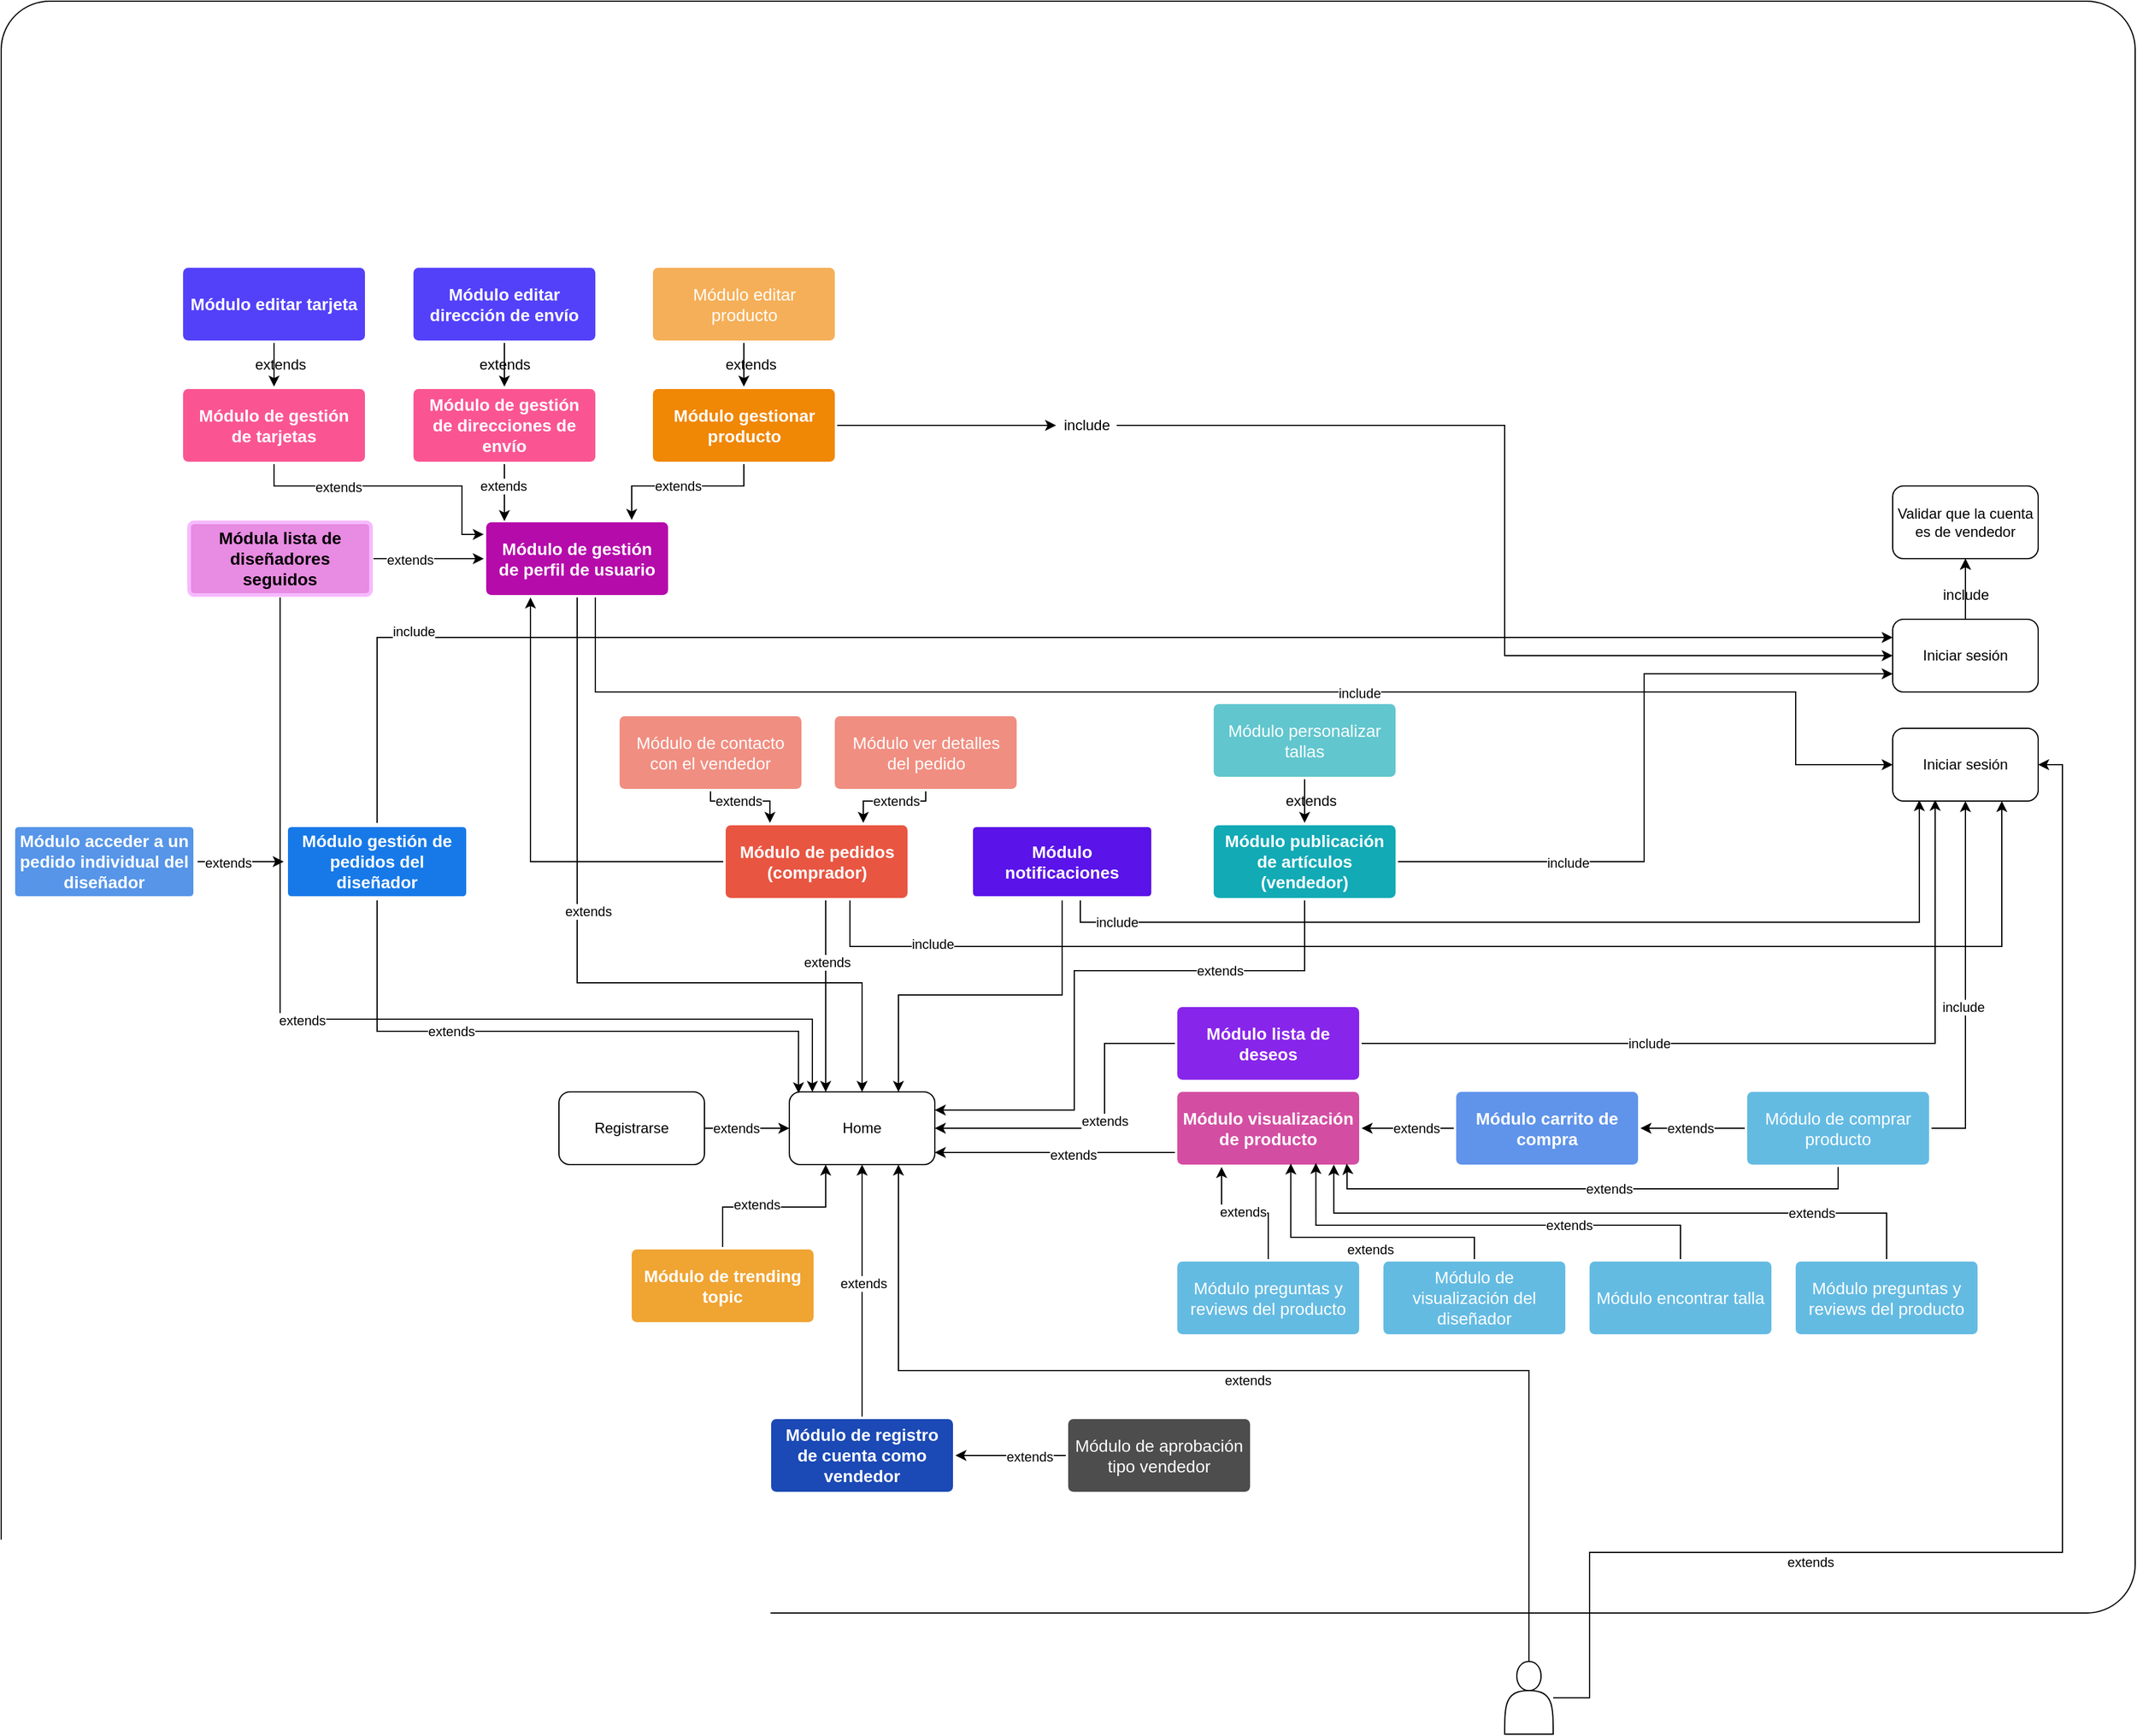 <mxfile version="13.7.9" type="device"><diagram id="KOTMqQdpX7N5FXZXLiRJ" name="Página-1"><mxGraphModel dx="3197" dy="2552" grid="1" gridSize="10" guides="1" tooltips="1" connect="1" arrows="1" fold="1" page="1" pageScale="1" pageWidth="827" pageHeight="1169" math="0" shadow="0"><root><mxCell id="0"/><mxCell id="1" parent="0"/><mxCell id="3o5AmfP7YEjMnRkYlP_q-290" value="" style="rounded=1;whiteSpace=wrap;html=1;fillColor=none;arcSize=3;" vertex="1" parent="1"><mxGeometry x="-340" y="-320" width="1760" height="1330" as="geometry"/></mxCell><mxCell id="3o5AmfP7YEjMnRkYlP_q-292" style="edgeStyle=orthogonalEdgeStyle;rounded=0;orthogonalLoop=1;jettySize=auto;html=1;entryX=0.75;entryY=1;entryDx=0;entryDy=0;" edge="1" parent="1" source="3o5AmfP7YEjMnRkYlP_q-1" target="3o5AmfP7YEjMnRkYlP_q-136"><mxGeometry relative="1" as="geometry"><Array as="points"><mxPoint x="920" y="810"/><mxPoint x="400" y="810"/></Array></mxGeometry></mxCell><mxCell id="3o5AmfP7YEjMnRkYlP_q-293" value="extends" style="edgeLabel;html=1;align=center;verticalAlign=middle;resizable=0;points=[];" vertex="1" connectable="0" parent="3o5AmfP7YEjMnRkYlP_q-292"><mxGeometry x="0.015" y="8" relative="1" as="geometry"><mxPoint as="offset"/></mxGeometry></mxCell><mxCell id="3o5AmfP7YEjMnRkYlP_q-294" style="edgeStyle=orthogonalEdgeStyle;rounded=0;orthogonalLoop=1;jettySize=auto;html=1;entryX=1;entryY=0.5;entryDx=0;entryDy=0;" edge="1" parent="1" source="3o5AmfP7YEjMnRkYlP_q-1" target="3o5AmfP7YEjMnRkYlP_q-148"><mxGeometry relative="1" as="geometry"><Array as="points"><mxPoint x="970" y="1080"/><mxPoint x="970" y="960"/><mxPoint x="1360" y="960"/><mxPoint x="1360" y="310"/></Array></mxGeometry></mxCell><mxCell id="3o5AmfP7YEjMnRkYlP_q-295" value="extends" style="edgeLabel;html=1;align=center;verticalAlign=middle;resizable=0;points=[];" vertex="1" connectable="0" parent="3o5AmfP7YEjMnRkYlP_q-294"><mxGeometry x="-0.451" y="-8" relative="1" as="geometry"><mxPoint as="offset"/></mxGeometry></mxCell><mxCell id="3o5AmfP7YEjMnRkYlP_q-1" value="" style="shape=actor;whiteSpace=wrap;html=1;" vertex="1" parent="1"><mxGeometry x="900" y="1050" width="40" height="60" as="geometry"/></mxCell><mxCell id="3o5AmfP7YEjMnRkYlP_q-136" value="Home" style="rounded=1;whiteSpace=wrap;html=1;" vertex="1" parent="1"><mxGeometry x="310" y="580" width="120" height="60" as="geometry"/></mxCell><mxCell id="3o5AmfP7YEjMnRkYlP_q-167" style="edgeStyle=orthogonalEdgeStyle;rounded=0;orthogonalLoop=1;jettySize=auto;html=1;" edge="1" parent="1" source="3o5AmfP7YEjMnRkYlP_q-138" target="3o5AmfP7YEjMnRkYlP_q-136"><mxGeometry relative="1" as="geometry"><Array as="points"><mxPoint x="540" y="630"/><mxPoint x="540" y="630"/></Array></mxGeometry></mxCell><mxCell id="3o5AmfP7YEjMnRkYlP_q-168" value="extends" style="edgeLabel;html=1;align=center;verticalAlign=middle;resizable=0;points=[];" vertex="1" connectable="0" parent="3o5AmfP7YEjMnRkYlP_q-167"><mxGeometry x="-0.146" y="2" relative="1" as="geometry"><mxPoint as="offset"/></mxGeometry></mxCell><mxCell id="3o5AmfP7YEjMnRkYlP_q-138" value="Módulo visualización de producto" style="rounded=1;whiteSpace=wrap;html=1;shadow=0;labelBackgroundColor=none;strokeColor=none;strokeWidth=3;fillColor=#D34EA2;fontFamily=Helvetica;fontSize=14;fontColor=#FFFFFF;align=center;spacing=5;fontStyle=1;arcSize=7;perimeterSpacing=2;" vertex="1" parent="1"><mxGeometry x="630" y="580" width="150" height="60" as="geometry"/></mxCell><mxCell id="3o5AmfP7YEjMnRkYlP_q-142" style="edgeStyle=orthogonalEdgeStyle;rounded=0;orthogonalLoop=1;jettySize=auto;html=1;entryX=1;entryY=0.5;entryDx=0;entryDy=0;" edge="1" parent="1" source="3o5AmfP7YEjMnRkYlP_q-139" target="3o5AmfP7YEjMnRkYlP_q-138"><mxGeometry relative="1" as="geometry"/></mxCell><mxCell id="3o5AmfP7YEjMnRkYlP_q-143" value="extends" style="edgeLabel;html=1;align=center;verticalAlign=middle;resizable=0;points=[];" vertex="1" connectable="0" parent="3o5AmfP7YEjMnRkYlP_q-142"><mxGeometry x="-0.29" y="-1" relative="1" as="geometry"><mxPoint x="-4.33" y="1" as="offset"/></mxGeometry></mxCell><mxCell id="3o5AmfP7YEjMnRkYlP_q-139" value="Módulo carrito de compra" style="rounded=1;whiteSpace=wrap;html=1;shadow=0;labelBackgroundColor=none;strokeColor=none;strokeWidth=3;fillColor=#6094ea;fontFamily=Helvetica;fontSize=14;fontColor=#FFFFFF;align=center;spacing=5;fontStyle=1;arcSize=7;perimeterSpacing=2;" vertex="1" parent="1"><mxGeometry x="860" y="580" width="150" height="60" as="geometry"/></mxCell><mxCell id="3o5AmfP7YEjMnRkYlP_q-145" value="" style="edgeStyle=orthogonalEdgeStyle;rounded=0;orthogonalLoop=1;jettySize=auto;html=1;" edge="1" parent="1" source="3o5AmfP7YEjMnRkYlP_q-144" target="3o5AmfP7YEjMnRkYlP_q-139"><mxGeometry relative="1" as="geometry"/></mxCell><mxCell id="3o5AmfP7YEjMnRkYlP_q-146" value="extends" style="edgeLabel;html=1;align=center;verticalAlign=middle;resizable=0;points=[];" vertex="1" connectable="0" parent="3o5AmfP7YEjMnRkYlP_q-145"><mxGeometry x="-0.167" y="1" relative="1" as="geometry"><mxPoint x="-9.67" y="-1" as="offset"/></mxGeometry></mxCell><mxCell id="3o5AmfP7YEjMnRkYlP_q-150" style="edgeStyle=orthogonalEdgeStyle;rounded=0;orthogonalLoop=1;jettySize=auto;html=1;entryX=0.5;entryY=1;entryDx=0;entryDy=0;" edge="1" parent="1" source="3o5AmfP7YEjMnRkYlP_q-144" target="3o5AmfP7YEjMnRkYlP_q-148"><mxGeometry relative="1" as="geometry"><Array as="points"><mxPoint x="1280" y="610"/></Array></mxGeometry></mxCell><mxCell id="3o5AmfP7YEjMnRkYlP_q-151" value="include" style="edgeLabel;html=1;align=center;verticalAlign=middle;resizable=0;points=[];" vertex="1" connectable="0" parent="3o5AmfP7YEjMnRkYlP_q-150"><mxGeometry x="-0.139" y="2" relative="1" as="geometry"><mxPoint as="offset"/></mxGeometry></mxCell><mxCell id="3o5AmfP7YEjMnRkYlP_q-206" style="edgeStyle=orthogonalEdgeStyle;rounded=0;orthogonalLoop=1;jettySize=auto;html=1;entryX=0.92;entryY=0.956;entryDx=0;entryDy=0;entryPerimeter=0;" edge="1" parent="1" source="3o5AmfP7YEjMnRkYlP_q-144" target="3o5AmfP7YEjMnRkYlP_q-138"><mxGeometry relative="1" as="geometry"><mxPoint x="770" y="642" as="targetPoint"/><Array as="points"><mxPoint x="1175" y="660"/><mxPoint x="770" y="660"/><mxPoint x="770" y="642"/><mxPoint x="770" y="642"/></Array></mxGeometry></mxCell><mxCell id="3o5AmfP7YEjMnRkYlP_q-208" value="extends" style="edgeLabel;html=1;align=center;verticalAlign=middle;resizable=0;points=[];" vertex="1" connectable="0" parent="3o5AmfP7YEjMnRkYlP_q-206"><mxGeometry x="-0.068" relative="1" as="geometry"><mxPoint as="offset"/></mxGeometry></mxCell><mxCell id="3o5AmfP7YEjMnRkYlP_q-144" value="Módulo de comprar producto" style="rounded=1;whiteSpace=wrap;html=1;shadow=0;labelBackgroundColor=none;strokeColor=none;strokeWidth=3;fillColor=#64bbe2;fontFamily=Helvetica;fontSize=14;fontColor=#FFFFFF;align=center;spacing=5;arcSize=7;perimeterSpacing=2;" vertex="1" parent="1"><mxGeometry x="1100" y="580" width="150" height="60" as="geometry"/></mxCell><mxCell id="3o5AmfP7YEjMnRkYlP_q-148" value="Iniciar sesión" style="rounded=1;whiteSpace=wrap;html=1;" vertex="1" parent="1"><mxGeometry x="1220" y="280" width="120" height="60" as="geometry"/></mxCell><mxCell id="3o5AmfP7YEjMnRkYlP_q-169" style="edgeStyle=orthogonalEdgeStyle;rounded=0;orthogonalLoop=1;jettySize=auto;html=1;entryX=1;entryY=0.5;entryDx=0;entryDy=0;" edge="1" parent="1" source="3o5AmfP7YEjMnRkYlP_q-166" target="3o5AmfP7YEjMnRkYlP_q-136"><mxGeometry relative="1" as="geometry"><Array as="points"><mxPoint x="570" y="540"/><mxPoint x="570" y="610"/></Array></mxGeometry></mxCell><mxCell id="3o5AmfP7YEjMnRkYlP_q-170" value="extends" style="edgeLabel;html=1;align=center;verticalAlign=middle;resizable=0;points=[];" vertex="1" connectable="0" parent="3o5AmfP7YEjMnRkYlP_q-169"><mxGeometry x="-0.089" relative="1" as="geometry"><mxPoint as="offset"/></mxGeometry></mxCell><mxCell id="3o5AmfP7YEjMnRkYlP_q-172" style="edgeStyle=orthogonalEdgeStyle;rounded=0;orthogonalLoop=1;jettySize=auto;html=1;exitX=1;exitY=0.5;exitDx=0;exitDy=0;entryX=0.292;entryY=0.983;entryDx=0;entryDy=0;entryPerimeter=0;" edge="1" parent="1" source="3o5AmfP7YEjMnRkYlP_q-166" target="3o5AmfP7YEjMnRkYlP_q-148"><mxGeometry relative="1" as="geometry"><mxPoint x="1145" y="350" as="targetPoint"/><Array as="points"><mxPoint x="1255" y="540"/></Array></mxGeometry></mxCell><mxCell id="3o5AmfP7YEjMnRkYlP_q-173" value="include" style="edgeLabel;html=1;align=center;verticalAlign=middle;resizable=0;points=[];" vertex="1" connectable="0" parent="3o5AmfP7YEjMnRkYlP_q-172"><mxGeometry x="-0.258" y="37" relative="1" as="geometry"><mxPoint x="-12.83" y="37" as="offset"/></mxGeometry></mxCell><mxCell id="3o5AmfP7YEjMnRkYlP_q-166" value="Módulo lista de deseos" style="rounded=1;whiteSpace=wrap;html=1;shadow=0;labelBackgroundColor=none;strokeColor=none;strokeWidth=3;fillColor=#8825EA;fontFamily=Helvetica;fontSize=14;fontColor=#FFFFFF;align=center;spacing=5;fontStyle=1;arcSize=7;perimeterSpacing=2;" vertex="1" parent="1"><mxGeometry x="630" y="510" width="150" height="60" as="geometry"/></mxCell><mxCell id="3o5AmfP7YEjMnRkYlP_q-227" style="edgeStyle=orthogonalEdgeStyle;rounded=0;orthogonalLoop=1;jettySize=auto;html=1;entryX=0;entryY=0.5;entryDx=0;entryDy=0;" edge="1" parent="1" source="3o5AmfP7YEjMnRkYlP_q-175" target="3o5AmfP7YEjMnRkYlP_q-148"><mxGeometry relative="1" as="geometry"><mxPoint x="1220" y="360" as="targetPoint"/><Array as="points"><mxPoint x="150" y="250"/><mxPoint x="1140" y="250"/><mxPoint x="1140" y="310"/></Array></mxGeometry></mxCell><mxCell id="3o5AmfP7YEjMnRkYlP_q-228" value="include" style="edgeLabel;html=1;align=center;verticalAlign=middle;resizable=0;points=[];" vertex="1" connectable="0" parent="3o5AmfP7YEjMnRkYlP_q-227"><mxGeometry x="0.173" y="-1" relative="1" as="geometry"><mxPoint x="-1" as="offset"/></mxGeometry></mxCell><mxCell id="3o5AmfP7YEjMnRkYlP_q-242" style="edgeStyle=orthogonalEdgeStyle;rounded=0;orthogonalLoop=1;jettySize=auto;html=1;entryX=0.5;entryY=0;entryDx=0;entryDy=0;" edge="1" parent="1" source="3o5AmfP7YEjMnRkYlP_q-175" target="3o5AmfP7YEjMnRkYlP_q-136"><mxGeometry relative="1" as="geometry"><mxPoint x="135" y="540" as="targetPoint"/><Array as="points"><mxPoint x="135" y="490"/><mxPoint x="370" y="490"/></Array></mxGeometry></mxCell><mxCell id="3o5AmfP7YEjMnRkYlP_q-243" value="extends" style="edgeLabel;html=1;align=center;verticalAlign=middle;resizable=0;points=[];" vertex="1" connectable="0" parent="3o5AmfP7YEjMnRkYlP_q-242"><mxGeometry x="0.015" y="59" relative="1" as="geometry"><mxPoint as="offset"/></mxGeometry></mxCell><mxCell id="3o5AmfP7YEjMnRkYlP_q-175" value="Módulo de gestión de perfil de usuario" style="rounded=1;whiteSpace=wrap;html=1;shadow=0;labelBackgroundColor=none;strokeColor=none;strokeWidth=3;fillColor=#B50BAA;fontFamily=Helvetica;fontSize=14;fontColor=#FFFFFF;align=center;spacing=5;fontStyle=1;arcSize=7;perimeterSpacing=2;" vertex="1" parent="1"><mxGeometry x="60" y="110" width="150" height="60" as="geometry"/></mxCell><mxCell id="3o5AmfP7YEjMnRkYlP_q-182" style="edgeStyle=orthogonalEdgeStyle;rounded=0;orthogonalLoop=1;jettySize=auto;html=1;entryX=0;entryY=0.187;entryDx=0;entryDy=0;entryPerimeter=0;" edge="1" parent="1" source="3o5AmfP7YEjMnRkYlP_q-178" target="3o5AmfP7YEjMnRkYlP_q-175"><mxGeometry relative="1" as="geometry"><mxPoint x="40" y="140" as="targetPoint"/><Array as="points"><mxPoint x="-115" y="80"/><mxPoint x="40" y="80"/><mxPoint x="40" y="120"/></Array></mxGeometry></mxCell><mxCell id="3o5AmfP7YEjMnRkYlP_q-183" value="extends" style="edgeLabel;html=1;align=center;verticalAlign=middle;resizable=0;points=[];" vertex="1" connectable="0" parent="3o5AmfP7YEjMnRkYlP_q-182"><mxGeometry x="-0.58" y="21" relative="1" as="geometry"><mxPoint x="22" y="22" as="offset"/></mxGeometry></mxCell><mxCell id="3o5AmfP7YEjMnRkYlP_q-178" value="Módulo de gestión de tarjetas" style="rounded=1;whiteSpace=wrap;html=1;shadow=0;labelBackgroundColor=none;strokeColor=none;strokeWidth=3;fillColor=#FA5592;fontFamily=Helvetica;fontSize=14;fontColor=#FFFFFF;align=center;spacing=5;fontStyle=1;arcSize=7;perimeterSpacing=2;" vertex="1" parent="1"><mxGeometry x="-190" width="150" height="60" as="geometry"/></mxCell><mxCell id="3o5AmfP7YEjMnRkYlP_q-181" style="edgeStyle=orthogonalEdgeStyle;rounded=0;orthogonalLoop=1;jettySize=auto;html=1;" edge="1" parent="1" source="3o5AmfP7YEjMnRkYlP_q-179"><mxGeometry relative="1" as="geometry"><mxPoint x="75" y="109" as="targetPoint"/></mxGeometry></mxCell><mxCell id="3o5AmfP7YEjMnRkYlP_q-184" value="extends" style="edgeLabel;html=1;align=center;verticalAlign=middle;resizable=0;points=[];" vertex="1" connectable="0" parent="3o5AmfP7YEjMnRkYlP_q-181"><mxGeometry x="-0.267" y="-1" relative="1" as="geometry"><mxPoint as="offset"/></mxGeometry></mxCell><mxCell id="3o5AmfP7YEjMnRkYlP_q-179" value="Módulo de gestión de direcciones de envío" style="rounded=1;whiteSpace=wrap;html=1;shadow=0;labelBackgroundColor=none;strokeColor=none;strokeWidth=3;fillColor=#FA5592;fontFamily=Helvetica;fontSize=14;fontColor=#FFFFFF;align=center;spacing=5;fontStyle=1;arcSize=7;perimeterSpacing=2;" vertex="1" parent="1"><mxGeometry width="150" height="60" as="geometry"/></mxCell><mxCell id="3o5AmfP7YEjMnRkYlP_q-187" style="edgeStyle=orthogonalEdgeStyle;rounded=0;orthogonalLoop=1;jettySize=auto;html=1;entryX=0.5;entryY=0;entryDx=0;entryDy=0;" edge="1" parent="1" source="3o5AmfP7YEjMnRkYlP_q-185" target="3o5AmfP7YEjMnRkYlP_q-178"><mxGeometry relative="1" as="geometry"/></mxCell><mxCell id="3o5AmfP7YEjMnRkYlP_q-185" value="Módulo editar tarjeta" style="rounded=1;whiteSpace=wrap;html=1;shadow=0;labelBackgroundColor=none;strokeColor=none;strokeWidth=3;fillColor=#5341FA;fontFamily=Helvetica;fontSize=14;fontColor=#FFFFFF;align=center;spacing=5;fontStyle=1;arcSize=7;perimeterSpacing=2;" vertex="1" parent="1"><mxGeometry x="-190" y="-100" width="150" height="60" as="geometry"/></mxCell><mxCell id="3o5AmfP7YEjMnRkYlP_q-188" style="edgeStyle=orthogonalEdgeStyle;rounded=0;orthogonalLoop=1;jettySize=auto;html=1;" edge="1" parent="1" source="3o5AmfP7YEjMnRkYlP_q-186" target="3o5AmfP7YEjMnRkYlP_q-179"><mxGeometry relative="1" as="geometry"/></mxCell><mxCell id="3o5AmfP7YEjMnRkYlP_q-186" value="Módulo editar dirección de envío" style="rounded=1;whiteSpace=wrap;html=1;shadow=0;labelBackgroundColor=none;strokeColor=none;strokeWidth=3;fillColor=#5341FA;fontFamily=Helvetica;fontSize=14;fontColor=#FFFFFF;align=center;spacing=5;fontStyle=1;arcSize=7;perimeterSpacing=2;" vertex="1" parent="1"><mxGeometry y="-100" width="150" height="60" as="geometry"/></mxCell><mxCell id="3o5AmfP7YEjMnRkYlP_q-189" value="extends" style="text;html=1;align=center;verticalAlign=middle;resizable=0;points=[];autosize=1;" vertex="1" parent="1"><mxGeometry x="-140" y="-30" width="60" height="20" as="geometry"/></mxCell><mxCell id="3o5AmfP7YEjMnRkYlP_q-190" value="extends" style="text;html=1;align=center;verticalAlign=middle;resizable=0;points=[];autosize=1;" vertex="1" parent="1"><mxGeometry x="45" y="-30" width="60" height="20" as="geometry"/></mxCell><mxCell id="3o5AmfP7YEjMnRkYlP_q-192" style="edgeStyle=orthogonalEdgeStyle;rounded=0;orthogonalLoop=1;jettySize=auto;html=1;exitX=0.5;exitY=1;exitDx=0;exitDy=0;" edge="1" parent="1" source="3o5AmfP7YEjMnRkYlP_q-191"><mxGeometry relative="1" as="geometry"><mxPoint x="270" y="80" as="sourcePoint"/><mxPoint x="180" y="108" as="targetPoint"/><Array as="points"><mxPoint x="273" y="80"/><mxPoint x="180" y="80"/></Array></mxGeometry></mxCell><mxCell id="3o5AmfP7YEjMnRkYlP_q-193" value="extends" style="edgeLabel;html=1;align=center;verticalAlign=middle;resizable=0;points=[];" vertex="1" connectable="0" parent="3o5AmfP7YEjMnRkYlP_q-192"><mxGeometry x="0.056" relative="1" as="geometry"><mxPoint as="offset"/></mxGeometry></mxCell><mxCell id="3o5AmfP7YEjMnRkYlP_q-202" style="edgeStyle=orthogonalEdgeStyle;rounded=0;orthogonalLoop=1;jettySize=auto;html=1;entryX=0;entryY=0.5;entryDx=0;entryDy=0;" edge="1" parent="1" source="3o5AmfP7YEjMnRkYlP_q-203" target="3o5AmfP7YEjMnRkYlP_q-197"><mxGeometry relative="1" as="geometry"/></mxCell><mxCell id="3o5AmfP7YEjMnRkYlP_q-191" value="Módulo gestionar producto" style="rounded=1;whiteSpace=wrap;html=1;shadow=0;labelBackgroundColor=none;strokeColor=none;strokeWidth=3;fillColor=#F08705;fontFamily=Helvetica;fontSize=14;fontColor=#FFFFFF;align=center;spacing=5;fontStyle=1;arcSize=7;perimeterSpacing=2;" vertex="1" parent="1"><mxGeometry x="197.5" width="150" height="60" as="geometry"/></mxCell><mxCell id="3o5AmfP7YEjMnRkYlP_q-195" style="edgeStyle=orthogonalEdgeStyle;rounded=0;orthogonalLoop=1;jettySize=auto;html=1;entryX=0.5;entryY=0;entryDx=0;entryDy=0;" edge="1" parent="1" source="3o5AmfP7YEjMnRkYlP_q-194" target="3o5AmfP7YEjMnRkYlP_q-191"><mxGeometry relative="1" as="geometry"><Array as="points"><mxPoint x="272.5" y="-30"/><mxPoint x="272.5" y="-30"/></Array></mxGeometry></mxCell><mxCell id="3o5AmfP7YEjMnRkYlP_q-194" value="Módulo editar producto" style="rounded=1;whiteSpace=wrap;html=1;shadow=0;labelBackgroundColor=none;strokeColor=none;strokeWidth=3;fillColor=#f5af58;fontFamily=Helvetica;fontSize=14;fontColor=#FFFFFF;align=center;spacing=5;arcSize=7;perimeterSpacing=2;" vertex="1" parent="1"><mxGeometry x="197.5" y="-100" width="150" height="60" as="geometry"/></mxCell><mxCell id="3o5AmfP7YEjMnRkYlP_q-196" value="extends" style="text;html=1;align=center;verticalAlign=middle;resizable=0;points=[];autosize=1;" vertex="1" parent="1"><mxGeometry x="247.5" y="-30" width="60" height="20" as="geometry"/></mxCell><mxCell id="3o5AmfP7YEjMnRkYlP_q-199" value="" style="edgeStyle=orthogonalEdgeStyle;rounded=0;orthogonalLoop=1;jettySize=auto;html=1;" edge="1" parent="1" source="3o5AmfP7YEjMnRkYlP_q-197" target="3o5AmfP7YEjMnRkYlP_q-198"><mxGeometry relative="1" as="geometry"/></mxCell><mxCell id="3o5AmfP7YEjMnRkYlP_q-200" value="" style="edgeStyle=orthogonalEdgeStyle;rounded=0;orthogonalLoop=1;jettySize=auto;html=1;" edge="1" parent="1" source="3o5AmfP7YEjMnRkYlP_q-197" target="3o5AmfP7YEjMnRkYlP_q-198"><mxGeometry relative="1" as="geometry"/></mxCell><mxCell id="3o5AmfP7YEjMnRkYlP_q-197" value="Iniciar sesión" style="rounded=1;whiteSpace=wrap;html=1;" vertex="1" parent="1"><mxGeometry x="1220" y="190" width="120" height="60" as="geometry"/></mxCell><mxCell id="3o5AmfP7YEjMnRkYlP_q-198" value="Validar que la cuenta es de vendedor" style="whiteSpace=wrap;html=1;rounded=1;" vertex="1" parent="1"><mxGeometry x="1220" y="80" width="120" height="60" as="geometry"/></mxCell><mxCell id="3o5AmfP7YEjMnRkYlP_q-201" value="include" style="text;html=1;align=center;verticalAlign=middle;resizable=0;points=[];autosize=1;" vertex="1" parent="1"><mxGeometry x="1255" y="160" width="50" height="20" as="geometry"/></mxCell><mxCell id="3o5AmfP7YEjMnRkYlP_q-212" style="edgeStyle=orthogonalEdgeStyle;rounded=0;orthogonalLoop=1;jettySize=auto;html=1;entryX=0.621;entryY=0.956;entryDx=0;entryDy=0;entryPerimeter=0;" edge="1" parent="1" source="3o5AmfP7YEjMnRkYlP_q-204" target="3o5AmfP7YEjMnRkYlP_q-138"><mxGeometry relative="1" as="geometry"><Array as="points"><mxPoint x="875" y="700"/><mxPoint x="724" y="700"/></Array></mxGeometry></mxCell><mxCell id="3o5AmfP7YEjMnRkYlP_q-204" value="Módulo de visualización del diseñador" style="rounded=1;whiteSpace=wrap;html=1;shadow=0;labelBackgroundColor=none;strokeColor=none;strokeWidth=3;fillColor=#64bbe2;fontFamily=Helvetica;fontSize=14;fontColor=#FFFFFF;align=center;spacing=5;arcSize=7;perimeterSpacing=2;" vertex="1" parent="1"><mxGeometry x="800" y="720" width="150" height="60" as="geometry"/></mxCell><mxCell id="3o5AmfP7YEjMnRkYlP_q-213" value="" style="edgeStyle=orthogonalEdgeStyle;rounded=0;orthogonalLoop=1;jettySize=auto;html=1;entryX=0.755;entryY=0.948;entryDx=0;entryDy=0;entryPerimeter=0;" edge="1" parent="1" source="3o5AmfP7YEjMnRkYlP_q-209" target="3o5AmfP7YEjMnRkYlP_q-138"><mxGeometry relative="1" as="geometry"><Array as="points"><mxPoint x="1045" y="690"/><mxPoint x="744" y="690"/></Array></mxGeometry></mxCell><mxCell id="3o5AmfP7YEjMnRkYlP_q-217" value="extends" style="edgeLabel;html=1;align=center;verticalAlign=middle;resizable=0;points=[];" vertex="1" connectable="0" parent="3o5AmfP7YEjMnRkYlP_q-213"><mxGeometry x="0.522" y="1" relative="1" as="geometry"><mxPoint x="4.66" y="18.97" as="offset"/></mxGeometry></mxCell><mxCell id="3o5AmfP7YEjMnRkYlP_q-218" value="extends" style="edgeLabel;html=1;align=center;verticalAlign=middle;resizable=0;points=[];" vertex="1" connectable="0" parent="3o5AmfP7YEjMnRkYlP_q-213"><mxGeometry x="-0.369" relative="1" as="geometry"><mxPoint as="offset"/></mxGeometry></mxCell><mxCell id="3o5AmfP7YEjMnRkYlP_q-209" value="Módulo encontrar talla" style="rounded=1;whiteSpace=wrap;html=1;shadow=0;labelBackgroundColor=none;strokeColor=none;strokeWidth=3;fillColor=#64bbe2;fontFamily=Helvetica;fontSize=14;fontColor=#FFFFFF;align=center;spacing=5;arcSize=7;perimeterSpacing=2;" vertex="1" parent="1"><mxGeometry x="970" y="720" width="150" height="60" as="geometry"/></mxCell><mxCell id="3o5AmfP7YEjMnRkYlP_q-211" style="edgeStyle=orthogonalEdgeStyle;rounded=0;orthogonalLoop=1;jettySize=auto;html=1;entryX=0.25;entryY=1;entryDx=0;entryDy=0;" edge="1" parent="1" source="3o5AmfP7YEjMnRkYlP_q-210" target="3o5AmfP7YEjMnRkYlP_q-138"><mxGeometry relative="1" as="geometry"><Array as="points"><mxPoint x="705" y="680"/><mxPoint x="667" y="680"/></Array></mxGeometry></mxCell><mxCell id="3o5AmfP7YEjMnRkYlP_q-214" value="extends" style="edgeLabel;html=1;align=center;verticalAlign=middle;resizable=0;points=[];" vertex="1" connectable="0" parent="3o5AmfP7YEjMnRkYlP_q-211"><mxGeometry x="0.031" y="-1" relative="1" as="geometry"><mxPoint as="offset"/></mxGeometry></mxCell><mxCell id="3o5AmfP7YEjMnRkYlP_q-210" value="Módulo preguntas y reviews del producto" style="rounded=1;whiteSpace=wrap;html=1;shadow=0;labelBackgroundColor=none;strokeColor=none;strokeWidth=3;fillColor=#64bbe2;fontFamily=Helvetica;fontSize=14;fontColor=#FFFFFF;align=center;spacing=5;arcSize=7;perimeterSpacing=2;" vertex="1" parent="1"><mxGeometry x="630" y="720" width="150" height="60" as="geometry"/></mxCell><mxCell id="3o5AmfP7YEjMnRkYlP_q-220" style="edgeStyle=orthogonalEdgeStyle;rounded=0;orthogonalLoop=1;jettySize=auto;html=1;entryX=0.851;entryY=0.969;entryDx=0;entryDy=0;entryPerimeter=0;" edge="1" parent="1" source="3o5AmfP7YEjMnRkYlP_q-219" target="3o5AmfP7YEjMnRkYlP_q-138"><mxGeometry relative="1" as="geometry"><Array as="points"><mxPoint x="1215" y="680"/><mxPoint x="759" y="680"/></Array></mxGeometry></mxCell><mxCell id="3o5AmfP7YEjMnRkYlP_q-221" value="extends" style="edgeLabel;html=1;align=center;verticalAlign=middle;resizable=0;points=[];" vertex="1" connectable="0" parent="3o5AmfP7YEjMnRkYlP_q-220"><mxGeometry x="-0.623" relative="1" as="geometry"><mxPoint as="offset"/></mxGeometry></mxCell><mxCell id="3o5AmfP7YEjMnRkYlP_q-219" value="Módulo preguntas y reviews del producto" style="rounded=1;whiteSpace=wrap;html=1;shadow=0;labelBackgroundColor=none;strokeColor=none;strokeWidth=3;fillColor=#64bbe2;fontFamily=Helvetica;fontSize=14;fontColor=#FFFFFF;align=center;spacing=5;arcSize=7;perimeterSpacing=2;" vertex="1" parent="1"><mxGeometry x="1140" y="720" width="150" height="60" as="geometry"/></mxCell><mxCell id="3o5AmfP7YEjMnRkYlP_q-203" value="include" style="text;html=1;align=center;verticalAlign=middle;resizable=0;points=[];autosize=1;" vertex="1" parent="1"><mxGeometry x="530" y="20" width="50" height="20" as="geometry"/></mxCell><mxCell id="3o5AmfP7YEjMnRkYlP_q-226" style="edgeStyle=orthogonalEdgeStyle;rounded=0;orthogonalLoop=1;jettySize=auto;html=1;entryX=0;entryY=0.5;entryDx=0;entryDy=0;" edge="1" parent="1" source="3o5AmfP7YEjMnRkYlP_q-191" target="3o5AmfP7YEjMnRkYlP_q-203"><mxGeometry relative="1" as="geometry"><mxPoint x="349.5" y="30" as="sourcePoint"/><mxPoint x="1220" y="220" as="targetPoint"/></mxGeometry></mxCell><mxCell id="3o5AmfP7YEjMnRkYlP_q-265" style="edgeStyle=orthogonalEdgeStyle;rounded=0;orthogonalLoop=1;jettySize=auto;html=1;entryX=0.25;entryY=0;entryDx=0;entryDy=0;" edge="1" parent="1" source="3o5AmfP7YEjMnRkYlP_q-229" target="3o5AmfP7YEjMnRkYlP_q-136"><mxGeometry relative="1" as="geometry"><Array as="points"><mxPoint x="340" y="460"/><mxPoint x="340" y="460"/></Array></mxGeometry></mxCell><mxCell id="3o5AmfP7YEjMnRkYlP_q-289" value="extends" style="edgeLabel;html=1;align=center;verticalAlign=middle;resizable=0;points=[];" vertex="1" connectable="0" parent="3o5AmfP7YEjMnRkYlP_q-265"><mxGeometry x="-0.362" y="1" relative="1" as="geometry"><mxPoint as="offset"/></mxGeometry></mxCell><mxCell id="3o5AmfP7YEjMnRkYlP_q-270" style="edgeStyle=orthogonalEdgeStyle;rounded=0;orthogonalLoop=1;jettySize=auto;html=1;entryX=0.25;entryY=1;entryDx=0;entryDy=0;" edge="1" parent="1" source="3o5AmfP7YEjMnRkYlP_q-229" target="3o5AmfP7YEjMnRkYlP_q-175"><mxGeometry relative="1" as="geometry"/></mxCell><mxCell id="3o5AmfP7YEjMnRkYlP_q-271" style="edgeStyle=orthogonalEdgeStyle;rounded=0;orthogonalLoop=1;jettySize=auto;html=1;entryX=0.75;entryY=1;entryDx=0;entryDy=0;" edge="1" parent="1" source="3o5AmfP7YEjMnRkYlP_q-229" target="3o5AmfP7YEjMnRkYlP_q-148"><mxGeometry relative="1" as="geometry"><Array as="points"><mxPoint x="360" y="460"/><mxPoint x="1310" y="460"/></Array></mxGeometry></mxCell><mxCell id="3o5AmfP7YEjMnRkYlP_q-286" value="include" style="edgeLabel;html=1;align=center;verticalAlign=middle;resizable=0;points=[];" vertex="1" connectable="0" parent="3o5AmfP7YEjMnRkYlP_q-271"><mxGeometry x="-0.81" y="2" relative="1" as="geometry"><mxPoint as="offset"/></mxGeometry></mxCell><mxCell id="3o5AmfP7YEjMnRkYlP_q-229" value="Módulo de pedidos (comprador)" style="rounded=1;whiteSpace=wrap;html=1;shadow=0;labelBackgroundColor=none;strokeColor=none;strokeWidth=3;fillColor=#e85642;fontFamily=Helvetica;fontSize=14;fontColor=#FFFFFF;align=center;spacing=5;fontStyle=1;arcSize=7;perimeterSpacing=2;" vertex="1" parent="1"><mxGeometry x="257.5" y="360" width="150" height="60" as="geometry"/></mxCell><mxCell id="3o5AmfP7YEjMnRkYlP_q-233" style="edgeStyle=orthogonalEdgeStyle;rounded=0;orthogonalLoop=1;jettySize=auto;html=1;entryX=0.25;entryY=0;entryDx=0;entryDy=0;" edge="1" parent="1" source="3o5AmfP7YEjMnRkYlP_q-230" target="3o5AmfP7YEjMnRkYlP_q-229"><mxGeometry relative="1" as="geometry"><Array as="points"><mxPoint x="245.5" y="340"/><mxPoint x="294.5" y="340"/></Array></mxGeometry></mxCell><mxCell id="3o5AmfP7YEjMnRkYlP_q-234" value="extends" style="edgeLabel;html=1;align=center;verticalAlign=middle;resizable=0;points=[];" vertex="1" connectable="0" parent="3o5AmfP7YEjMnRkYlP_q-233"><mxGeometry x="-0.451" relative="1" as="geometry"><mxPoint x="10" as="offset"/></mxGeometry></mxCell><mxCell id="3o5AmfP7YEjMnRkYlP_q-230" value="Módulo de contacto con el vendedor" style="rounded=1;whiteSpace=wrap;html=1;shadow=0;labelBackgroundColor=none;strokeColor=none;strokeWidth=3;fillColor=#f08e81;fontFamily=Helvetica;fontSize=14;fontColor=#FFFFFF;align=center;spacing=5;fontStyle=0;arcSize=7;perimeterSpacing=2;" vertex="1" parent="1"><mxGeometry x="170" y="270" width="150" height="60" as="geometry"/></mxCell><mxCell id="3o5AmfP7YEjMnRkYlP_q-235" style="edgeStyle=orthogonalEdgeStyle;rounded=0;orthogonalLoop=1;jettySize=auto;html=1;entryX=0.75;entryY=0;entryDx=0;entryDy=0;" edge="1" parent="1" source="3o5AmfP7YEjMnRkYlP_q-231" target="3o5AmfP7YEjMnRkYlP_q-229"><mxGeometry relative="1" as="geometry"><Array as="points"><mxPoint x="422.5" y="340"/><mxPoint x="371.5" y="340"/></Array></mxGeometry></mxCell><mxCell id="3o5AmfP7YEjMnRkYlP_q-236" value="extends" style="edgeLabel;html=1;align=center;verticalAlign=middle;resizable=0;points=[];" vertex="1" connectable="0" parent="3o5AmfP7YEjMnRkYlP_q-235"><mxGeometry x="0.078" y="1" relative="1" as="geometry"><mxPoint x="8.9" y="-1" as="offset"/></mxGeometry></mxCell><mxCell id="3o5AmfP7YEjMnRkYlP_q-231" value="Módulo ver detalles del pedido" style="rounded=1;whiteSpace=wrap;html=1;shadow=0;labelBackgroundColor=none;strokeColor=none;strokeWidth=3;fillColor=#f08e81;fontFamily=Helvetica;fontSize=14;fontColor=#FFFFFF;align=center;spacing=5;fontStyle=0;arcSize=7;perimeterSpacing=2;" vertex="1" parent="1"><mxGeometry x="347.5" y="270" width="150" height="60" as="geometry"/></mxCell><mxCell id="3o5AmfP7YEjMnRkYlP_q-266" style="edgeStyle=orthogonalEdgeStyle;rounded=0;orthogonalLoop=1;jettySize=auto;html=1;entryX=0.75;entryY=0;entryDx=0;entryDy=0;" edge="1" parent="1" source="3o5AmfP7YEjMnRkYlP_q-237" target="3o5AmfP7YEjMnRkYlP_q-136"><mxGeometry relative="1" as="geometry"><Array as="points"><mxPoint x="535" y="500"/><mxPoint x="400" y="500"/></Array></mxGeometry></mxCell><mxCell id="3o5AmfP7YEjMnRkYlP_q-269" style="edgeStyle=orthogonalEdgeStyle;rounded=0;orthogonalLoop=1;jettySize=auto;html=1;entryX=0.183;entryY=0.988;entryDx=0;entryDy=0;entryPerimeter=0;" edge="1" parent="1" source="3o5AmfP7YEjMnRkYlP_q-237" target="3o5AmfP7YEjMnRkYlP_q-148"><mxGeometry relative="1" as="geometry"><Array as="points"><mxPoint x="550" y="440"/><mxPoint x="1242" y="440"/></Array></mxGeometry></mxCell><mxCell id="3o5AmfP7YEjMnRkYlP_q-287" value="include" style="edgeLabel;html=1;align=center;verticalAlign=middle;resizable=0;points=[];" vertex="1" connectable="0" parent="3o5AmfP7YEjMnRkYlP_q-269"><mxGeometry x="-0.911" relative="1" as="geometry"><mxPoint x="12" as="offset"/></mxGeometry></mxCell><mxCell id="3o5AmfP7YEjMnRkYlP_q-237" value="Módulo notificaciones" style="rounded=1;whiteSpace=wrap;html=1;shadow=0;labelBackgroundColor=none;strokeColor=#FFFFFF;strokeWidth=3;fillColor=#5A13E8;fontFamily=Helvetica;fontSize=14;fontColor=#FFFFFF;align=center;spacing=5;fontStyle=1;arcSize=7;perimeterSpacing=2;" vertex="1" parent="1"><mxGeometry x="460" y="360" width="150" height="60" as="geometry"/></mxCell><mxCell id="3o5AmfP7YEjMnRkYlP_q-267" style="edgeStyle=orthogonalEdgeStyle;rounded=0;orthogonalLoop=1;jettySize=auto;html=1;entryX=1;entryY=0.25;entryDx=0;entryDy=0;" edge="1" parent="1" source="3o5AmfP7YEjMnRkYlP_q-238" target="3o5AmfP7YEjMnRkYlP_q-136"><mxGeometry relative="1" as="geometry"><Array as="points"><mxPoint x="735" y="480"/><mxPoint x="545" y="480"/><mxPoint x="545" y="595"/></Array></mxGeometry></mxCell><mxCell id="3o5AmfP7YEjMnRkYlP_q-288" value="extends" style="edgeLabel;html=1;align=center;verticalAlign=middle;resizable=0;points=[];" vertex="1" connectable="0" parent="3o5AmfP7YEjMnRkYlP_q-267"><mxGeometry x="-0.675" y="-50" relative="1" as="geometry"><mxPoint x="-51" y="50" as="offset"/></mxGeometry></mxCell><mxCell id="3o5AmfP7YEjMnRkYlP_q-268" style="edgeStyle=orthogonalEdgeStyle;rounded=0;orthogonalLoop=1;jettySize=auto;html=1;entryX=0;entryY=0.75;entryDx=0;entryDy=0;" edge="1" parent="1" source="3o5AmfP7YEjMnRkYlP_q-238" target="3o5AmfP7YEjMnRkYlP_q-197"><mxGeometry relative="1" as="geometry"><Array as="points"><mxPoint x="1015" y="390"/><mxPoint x="1015" y="235"/></Array></mxGeometry></mxCell><mxCell id="3o5AmfP7YEjMnRkYlP_q-281" value="include" style="edgeLabel;html=1;align=center;verticalAlign=middle;resizable=0;points=[];" vertex="1" connectable="0" parent="3o5AmfP7YEjMnRkYlP_q-268"><mxGeometry x="-0.503" y="-1" relative="1" as="geometry"><mxPoint as="offset"/></mxGeometry></mxCell><mxCell id="3o5AmfP7YEjMnRkYlP_q-238" value="Módulo publicación de artículos&lt;br&gt;(vendedor)" style="rounded=1;whiteSpace=wrap;html=1;shadow=0;labelBackgroundColor=none;strokeColor=none;strokeWidth=3;fillColor=#12aab5;fontFamily=Helvetica;fontSize=14;fontColor=#FFFFFF;align=center;spacing=5;fontStyle=1;arcSize=7;perimeterSpacing=2;" vertex="1" parent="1"><mxGeometry x="660" y="360" width="150" height="60" as="geometry"/></mxCell><mxCell id="3o5AmfP7YEjMnRkYlP_q-240" style="edgeStyle=orthogonalEdgeStyle;rounded=0;orthogonalLoop=1;jettySize=auto;html=1;entryX=0.5;entryY=0;entryDx=0;entryDy=0;" edge="1" parent="1" source="3o5AmfP7YEjMnRkYlP_q-239" target="3o5AmfP7YEjMnRkYlP_q-238"><mxGeometry relative="1" as="geometry"/></mxCell><mxCell id="3o5AmfP7YEjMnRkYlP_q-239" value="Módulo personalizar tallas" style="rounded=1;whiteSpace=wrap;html=1;shadow=0;labelBackgroundColor=none;strokeColor=none;strokeWidth=3;fillColor=#61c6ce;fontFamily=Helvetica;fontSize=14;fontColor=#FFFFFF;align=center;spacing=5;fontStyle=0;arcSize=7;perimeterSpacing=2;" vertex="1" parent="1"><mxGeometry x="660" y="260" width="150" height="60" as="geometry"/></mxCell><mxCell id="3o5AmfP7YEjMnRkYlP_q-241" value="extends" style="text;html=1;align=center;verticalAlign=middle;resizable=0;points=[];autosize=1;" vertex="1" parent="1"><mxGeometry x="710" y="330" width="60" height="20" as="geometry"/></mxCell><mxCell id="3o5AmfP7YEjMnRkYlP_q-273" style="edgeStyle=orthogonalEdgeStyle;rounded=0;orthogonalLoop=1;jettySize=auto;html=1;entryX=0.063;entryY=0.018;entryDx=0;entryDy=0;entryPerimeter=0;" edge="1" parent="1" source="3o5AmfP7YEjMnRkYlP_q-244" target="3o5AmfP7YEjMnRkYlP_q-136"><mxGeometry relative="1" as="geometry"><Array as="points"><mxPoint x="-30" y="530"/><mxPoint x="318" y="530"/></Array></mxGeometry></mxCell><mxCell id="3o5AmfP7YEjMnRkYlP_q-274" value="extends" style="edgeLabel;html=1;align=center;verticalAlign=middle;resizable=0;points=[];" vertex="1" connectable="0" parent="3o5AmfP7YEjMnRkYlP_q-273"><mxGeometry x="-0.576" y="61" relative="1" as="geometry"><mxPoint as="offset"/></mxGeometry></mxCell><mxCell id="3o5AmfP7YEjMnRkYlP_q-282" style="edgeStyle=orthogonalEdgeStyle;rounded=0;orthogonalLoop=1;jettySize=auto;html=1;entryX=0;entryY=0.25;entryDx=0;entryDy=0;" edge="1" parent="1" source="3o5AmfP7YEjMnRkYlP_q-244" target="3o5AmfP7YEjMnRkYlP_q-197"><mxGeometry relative="1" as="geometry"><Array as="points"><mxPoint x="-30" y="205"/></Array></mxGeometry></mxCell><mxCell id="3o5AmfP7YEjMnRkYlP_q-283" value="include" style="edgeLabel;html=1;align=center;verticalAlign=middle;resizable=0;points=[];" vertex="1" connectable="0" parent="3o5AmfP7YEjMnRkYlP_q-282"><mxGeometry x="-0.79" y="-35" relative="1" as="geometry"><mxPoint x="-5" y="-10.41" as="offset"/></mxGeometry></mxCell><mxCell id="3o5AmfP7YEjMnRkYlP_q-244" value="Módulo gestión de pedidos del diseñador" style="rounded=1;whiteSpace=wrap;html=1;shadow=0;labelBackgroundColor=none;strokeColor=#FFFFFF;strokeWidth=3;fillColor=#1779E8;fontFamily=Helvetica;fontSize=14;fontColor=#FFFFFF;align=center;spacing=5;fontStyle=1;arcSize=7;perimeterSpacing=2;" vertex="1" parent="1"><mxGeometry x="-105" y="360" width="150" height="60" as="geometry"/></mxCell><mxCell id="3o5AmfP7YEjMnRkYlP_q-246" style="edgeStyle=orthogonalEdgeStyle;rounded=0;orthogonalLoop=1;jettySize=auto;html=1;" edge="1" parent="1" source="3o5AmfP7YEjMnRkYlP_q-245" target="3o5AmfP7YEjMnRkYlP_q-244"><mxGeometry relative="1" as="geometry"/></mxCell><mxCell id="3o5AmfP7YEjMnRkYlP_q-272" value="extends" style="edgeLabel;html=1;align=center;verticalAlign=middle;resizable=0;points=[];" vertex="1" connectable="0" parent="3o5AmfP7YEjMnRkYlP_q-246"><mxGeometry x="-0.3" y="-1" relative="1" as="geometry"><mxPoint as="offset"/></mxGeometry></mxCell><mxCell id="3o5AmfP7YEjMnRkYlP_q-245" value="Módulo acceder a un pedido individual del diseñador" style="rounded=1;whiteSpace=wrap;html=1;shadow=0;labelBackgroundColor=none;strokeColor=#FFFFFF;strokeWidth=3;fillColor=#5695E8;fontFamily=Helvetica;fontSize=14;fontColor=#FFFFFF;align=center;spacing=5;fontStyle=1;arcSize=7;perimeterSpacing=2;" vertex="1" parent="1"><mxGeometry x="-330" y="360" width="150" height="60" as="geometry"/></mxCell><mxCell id="3o5AmfP7YEjMnRkYlP_q-278" style="edgeStyle=orthogonalEdgeStyle;rounded=0;orthogonalLoop=1;jettySize=auto;html=1;" edge="1" parent="1" source="3o5AmfP7YEjMnRkYlP_q-248" target="3o5AmfP7YEjMnRkYlP_q-175"><mxGeometry relative="1" as="geometry"/></mxCell><mxCell id="3o5AmfP7YEjMnRkYlP_q-280" value="extends" style="edgeLabel;html=1;align=center;verticalAlign=middle;resizable=0;points=[];" vertex="1" connectable="0" parent="3o5AmfP7YEjMnRkYlP_q-278"><mxGeometry x="-0.341" y="-1" relative="1" as="geometry"><mxPoint as="offset"/></mxGeometry></mxCell><mxCell id="3o5AmfP7YEjMnRkYlP_q-284" style="edgeStyle=orthogonalEdgeStyle;rounded=0;orthogonalLoop=1;jettySize=auto;html=1;" edge="1" parent="1" source="3o5AmfP7YEjMnRkYlP_q-248" target="3o5AmfP7YEjMnRkYlP_q-136"><mxGeometry relative="1" as="geometry"><Array as="points"><mxPoint x="-110" y="520"/><mxPoint x="329" y="520"/></Array></mxGeometry></mxCell><mxCell id="3o5AmfP7YEjMnRkYlP_q-285" value="extends" style="edgeLabel;html=1;align=center;verticalAlign=middle;resizable=0;points=[];" vertex="1" connectable="0" parent="3o5AmfP7YEjMnRkYlP_q-284"><mxGeometry x="-0.175" y="16" relative="1" as="geometry"><mxPoint x="16" y="17" as="offset"/></mxGeometry></mxCell><mxCell id="3o5AmfP7YEjMnRkYlP_q-248" value="Módula lista de diseñadores seguidos" style="rounded=1;whiteSpace=wrap;html=1;shadow=0;labelBackgroundColor=none;strokeColor=#F6BAFF;strokeWidth=3;fillColor=#E88BE2;fontFamily=Helvetica;fontSize=14;fontColor=Black;align=center;spacing=5;fontStyle=1;arcSize=7;perimeterSpacing=2;" vertex="1" parent="1"><mxGeometry x="-185" y="110" width="150" height="60" as="geometry"/></mxCell><mxCell id="3o5AmfP7YEjMnRkYlP_q-261" style="edgeStyle=orthogonalEdgeStyle;rounded=0;orthogonalLoop=1;jettySize=auto;html=1;entryX=0.5;entryY=1;entryDx=0;entryDy=0;" edge="1" parent="1" source="3o5AmfP7YEjMnRkYlP_q-249" target="3o5AmfP7YEjMnRkYlP_q-136"><mxGeometry relative="1" as="geometry"/></mxCell><mxCell id="3o5AmfP7YEjMnRkYlP_q-262" value="extends" style="edgeLabel;html=1;align=center;verticalAlign=middle;resizable=0;points=[];" vertex="1" connectable="0" parent="3o5AmfP7YEjMnRkYlP_q-261"><mxGeometry x="0.056" y="-1" relative="1" as="geometry"><mxPoint as="offset"/></mxGeometry></mxCell><mxCell id="3o5AmfP7YEjMnRkYlP_q-249" value="Módulo de registro de cuenta como vendedor" style="rounded=1;whiteSpace=wrap;html=1;shadow=0;labelBackgroundColor=none;strokeColor=none;strokeWidth=3;fillColor=#1B49B5;fontFamily=Helvetica;fontSize=14;fontColor=#FFFFFF;align=center;spacing=5;fontStyle=1;arcSize=7;perimeterSpacing=2;" vertex="1" parent="1"><mxGeometry x="295" y="850" width="150" height="60" as="geometry"/></mxCell><mxCell id="3o5AmfP7YEjMnRkYlP_q-252" style="edgeStyle=orthogonalEdgeStyle;rounded=0;orthogonalLoop=1;jettySize=auto;html=1;entryX=0.25;entryY=1;entryDx=0;entryDy=0;" edge="1" parent="1" source="3o5AmfP7YEjMnRkYlP_q-250" target="3o5AmfP7YEjMnRkYlP_q-136"><mxGeometry relative="1" as="geometry"/></mxCell><mxCell id="3o5AmfP7YEjMnRkYlP_q-255" value="extends" style="edgeLabel;html=1;align=center;verticalAlign=middle;resizable=0;points=[];" vertex="1" connectable="0" parent="3o5AmfP7YEjMnRkYlP_q-252"><mxGeometry x="-0.205" y="2" relative="1" as="geometry"><mxPoint as="offset"/></mxGeometry></mxCell><mxCell id="3o5AmfP7YEjMnRkYlP_q-250" value="Módulo de trending topic" style="rounded=1;whiteSpace=wrap;html=1;shadow=0;labelBackgroundColor=none;strokeColor=none;strokeWidth=3;fillColor=#F0A432;fontFamily=Helvetica;fontSize=14;fontColor=#FFFFFF;align=center;spacing=5;fontStyle=1;arcSize=7;perimeterSpacing=2;" vertex="1" parent="1"><mxGeometry x="180" y="710" width="150" height="60" as="geometry"/></mxCell><mxCell id="3o5AmfP7YEjMnRkYlP_q-263" style="edgeStyle=orthogonalEdgeStyle;rounded=0;orthogonalLoop=1;jettySize=auto;html=1;" edge="1" parent="1" source="3o5AmfP7YEjMnRkYlP_q-251" target="3o5AmfP7YEjMnRkYlP_q-249"><mxGeometry relative="1" as="geometry"><Array as="points"><mxPoint x="490" y="880"/><mxPoint x="490" y="880"/></Array></mxGeometry></mxCell><mxCell id="3o5AmfP7YEjMnRkYlP_q-264" value="extends" style="edgeLabel;html=1;align=center;verticalAlign=middle;resizable=0;points=[];" vertex="1" connectable="0" parent="3o5AmfP7YEjMnRkYlP_q-263"><mxGeometry x="-0.333" y="1" relative="1" as="geometry"><mxPoint as="offset"/></mxGeometry></mxCell><mxCell id="3o5AmfP7YEjMnRkYlP_q-251" value="Módulo de aprobación tipo vendedor" style="rounded=1;whiteSpace=wrap;html=1;shadow=0;labelBackgroundColor=none;strokeColor=none;strokeWidth=3;fillColor=#4D4D4D;fontFamily=Helvetica;fontSize=14;fontColor=#FFFFFF;align=center;spacing=5;fontStyle=0;arcSize=7;perimeterSpacing=2;" vertex="1" parent="1"><mxGeometry x="540" y="850" width="150" height="60" as="geometry"/></mxCell><mxCell id="3o5AmfP7YEjMnRkYlP_q-258" style="edgeStyle=orthogonalEdgeStyle;rounded=0;orthogonalLoop=1;jettySize=auto;html=1;entryX=0;entryY=0.5;entryDx=0;entryDy=0;" edge="1" parent="1" source="3o5AmfP7YEjMnRkYlP_q-256" target="3o5AmfP7YEjMnRkYlP_q-136"><mxGeometry relative="1" as="geometry"/></mxCell><mxCell id="3o5AmfP7YEjMnRkYlP_q-259" value="extends" style="edgeLabel;html=1;align=center;verticalAlign=middle;resizable=0;points=[];" vertex="1" connectable="0" parent="3o5AmfP7YEjMnRkYlP_q-258"><mxGeometry x="-0.271" relative="1" as="geometry"><mxPoint as="offset"/></mxGeometry></mxCell><mxCell id="3o5AmfP7YEjMnRkYlP_q-256" value="Registrarse" style="whiteSpace=wrap;html=1;rounded=1;" vertex="1" parent="1"><mxGeometry x="120" y="580" width="120" height="60" as="geometry"/></mxCell></root></mxGraphModel></diagram></mxfile>